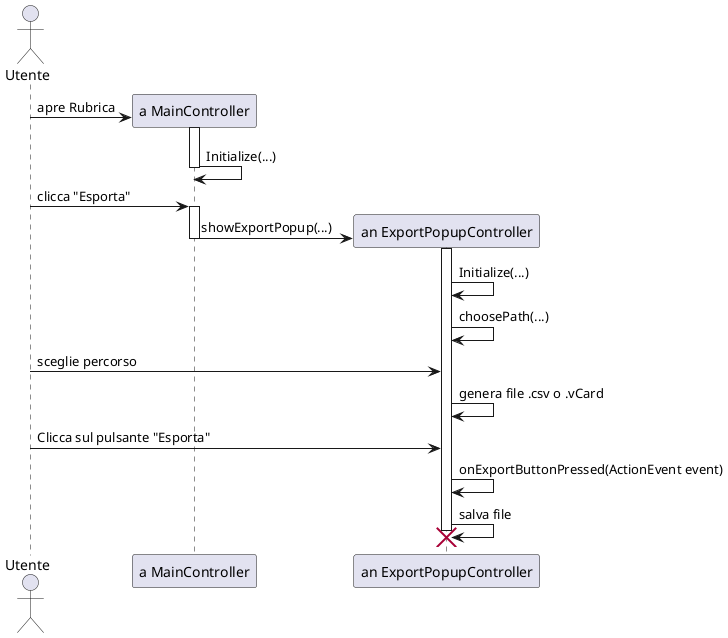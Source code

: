 @startuml EsportareRubrica
actor Utente
participant "a MainController" as MC
participant "an ExportPopupController" as EPC

Utente -> MC ** : apre Rubrica
activate MC
MC -> MC : Initialize(...)
deactivate MC
Utente -> MC : clicca "Esporta"
activate MC
MC -> EPC ** : showExportPopup(...)
deactivate MC
activate EPC
EPC -> EPC : Initialize(...)
EPC -> EPC : choosePath(...)
Utente -> EPC : sceglie percorso
EPC -> EPC : genera file .csv o .vCard
Utente -> EPC : Clicca sul pulsante "Esporta"
EPC -> EPC : onExportButtonPressed(ActionEvent event)
EPC -> EPC : salva file
destroy EPC
@enduml